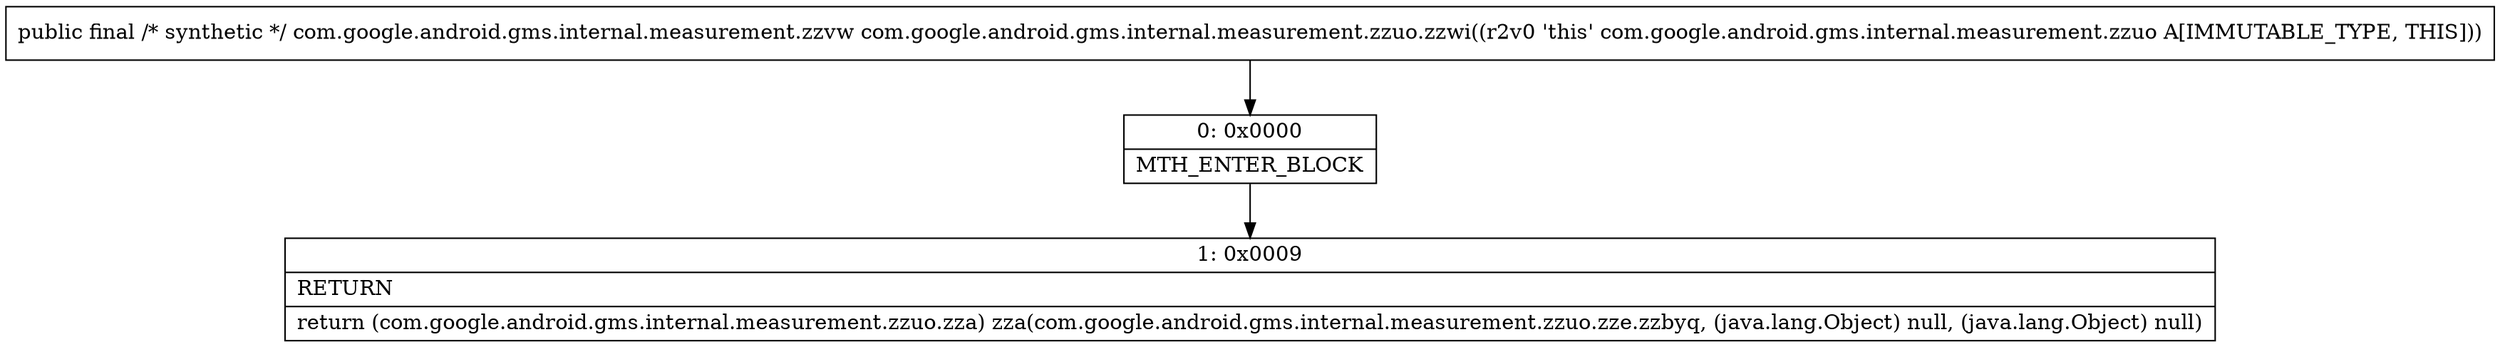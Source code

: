 digraph "CFG forcom.google.android.gms.internal.measurement.zzuo.zzwi()Lcom\/google\/android\/gms\/internal\/measurement\/zzvw;" {
Node_0 [shape=record,label="{0\:\ 0x0000|MTH_ENTER_BLOCK\l}"];
Node_1 [shape=record,label="{1\:\ 0x0009|RETURN\l|return (com.google.android.gms.internal.measurement.zzuo.zza) zza(com.google.android.gms.internal.measurement.zzuo.zze.zzbyq, (java.lang.Object) null, (java.lang.Object) null)\l}"];
MethodNode[shape=record,label="{public final \/* synthetic *\/ com.google.android.gms.internal.measurement.zzvw com.google.android.gms.internal.measurement.zzuo.zzwi((r2v0 'this' com.google.android.gms.internal.measurement.zzuo A[IMMUTABLE_TYPE, THIS])) }"];
MethodNode -> Node_0;
Node_0 -> Node_1;
}


